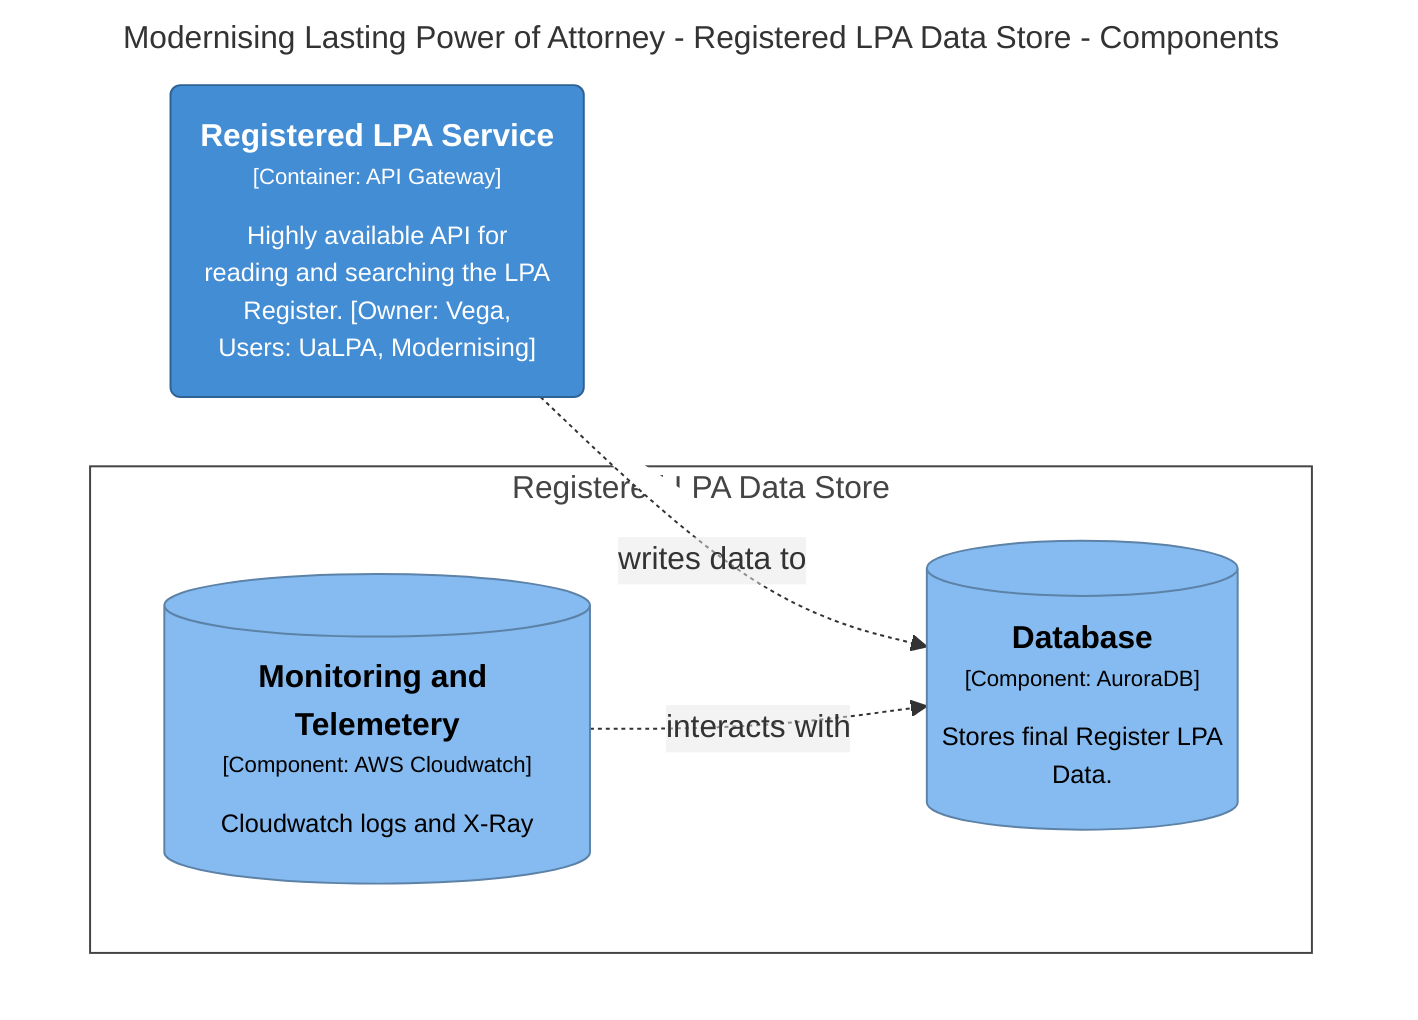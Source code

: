 graph TB
  linkStyle default fill:#ffffff

  subgraph diagram [Modernising Lasting Power of Attorney - Registered LPA Data Store - Components]
    style diagram fill:#ffffff,stroke:#ffffff

    18("<div style='font-weight: bold'>Registered LPA Service</div><div style='font-size: 70%; margin-top: 0px'>[Container: API Gateway]</div><div style='font-size: 80%; margin-top:10px'>Highly available API for<br />reading and searching the LPA<br />Register. [Owner: Vega,<br />Users: UaLPA, Modernising]</div>")
    style 18 fill:#438dd5,stroke:#2e6295,color:#ffffff

    subgraph 15 [Registered LPA Data Store]
      style 15 fill:#ffffff,stroke:#444444,color:#444444

      16[("<div style='font-weight: bold'>Database</div><div style='font-size: 70%; margin-top: 0px'>[Component: AuroraDB]</div><div style='font-size: 80%; margin-top:10px'>Stores final Register LPA<br />Data.</div>")]
      style 16 fill:#85bbf0,stroke:#5d82a8,color:#000000
      17[("<div style='font-weight: bold'>Monitoring and Telemetery</div><div style='font-size: 70%; margin-top: 0px'>[Component: AWS Cloudwatch]</div><div style='font-size: 80%; margin-top:10px'>Cloudwatch logs and X-Ray</div>")]
      style 17 fill:#85bbf0,stroke:#5d82a8,color:#000000
    end

    18-. "<div>writes data to</div><div style='font-size: 70%'></div>" .->16
    17-. "<div>interacts with</div><div style='font-size: 70%'></div>" .->16
  end